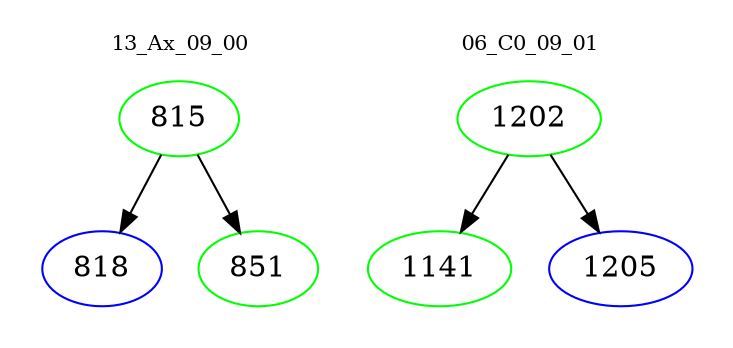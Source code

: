 digraph{
subgraph cluster_0 {
color = white
label = "13_Ax_09_00";
fontsize=10;
T0_815 [label="815", color="green"]
T0_815 -> T0_818 [color="black"]
T0_818 [label="818", color="blue"]
T0_815 -> T0_851 [color="black"]
T0_851 [label="851", color="green"]
}
subgraph cluster_1 {
color = white
label = "06_C0_09_01";
fontsize=10;
T1_1202 [label="1202", color="green"]
T1_1202 -> T1_1141 [color="black"]
T1_1141 [label="1141", color="green"]
T1_1202 -> T1_1205 [color="black"]
T1_1205 [label="1205", color="blue"]
}
}
